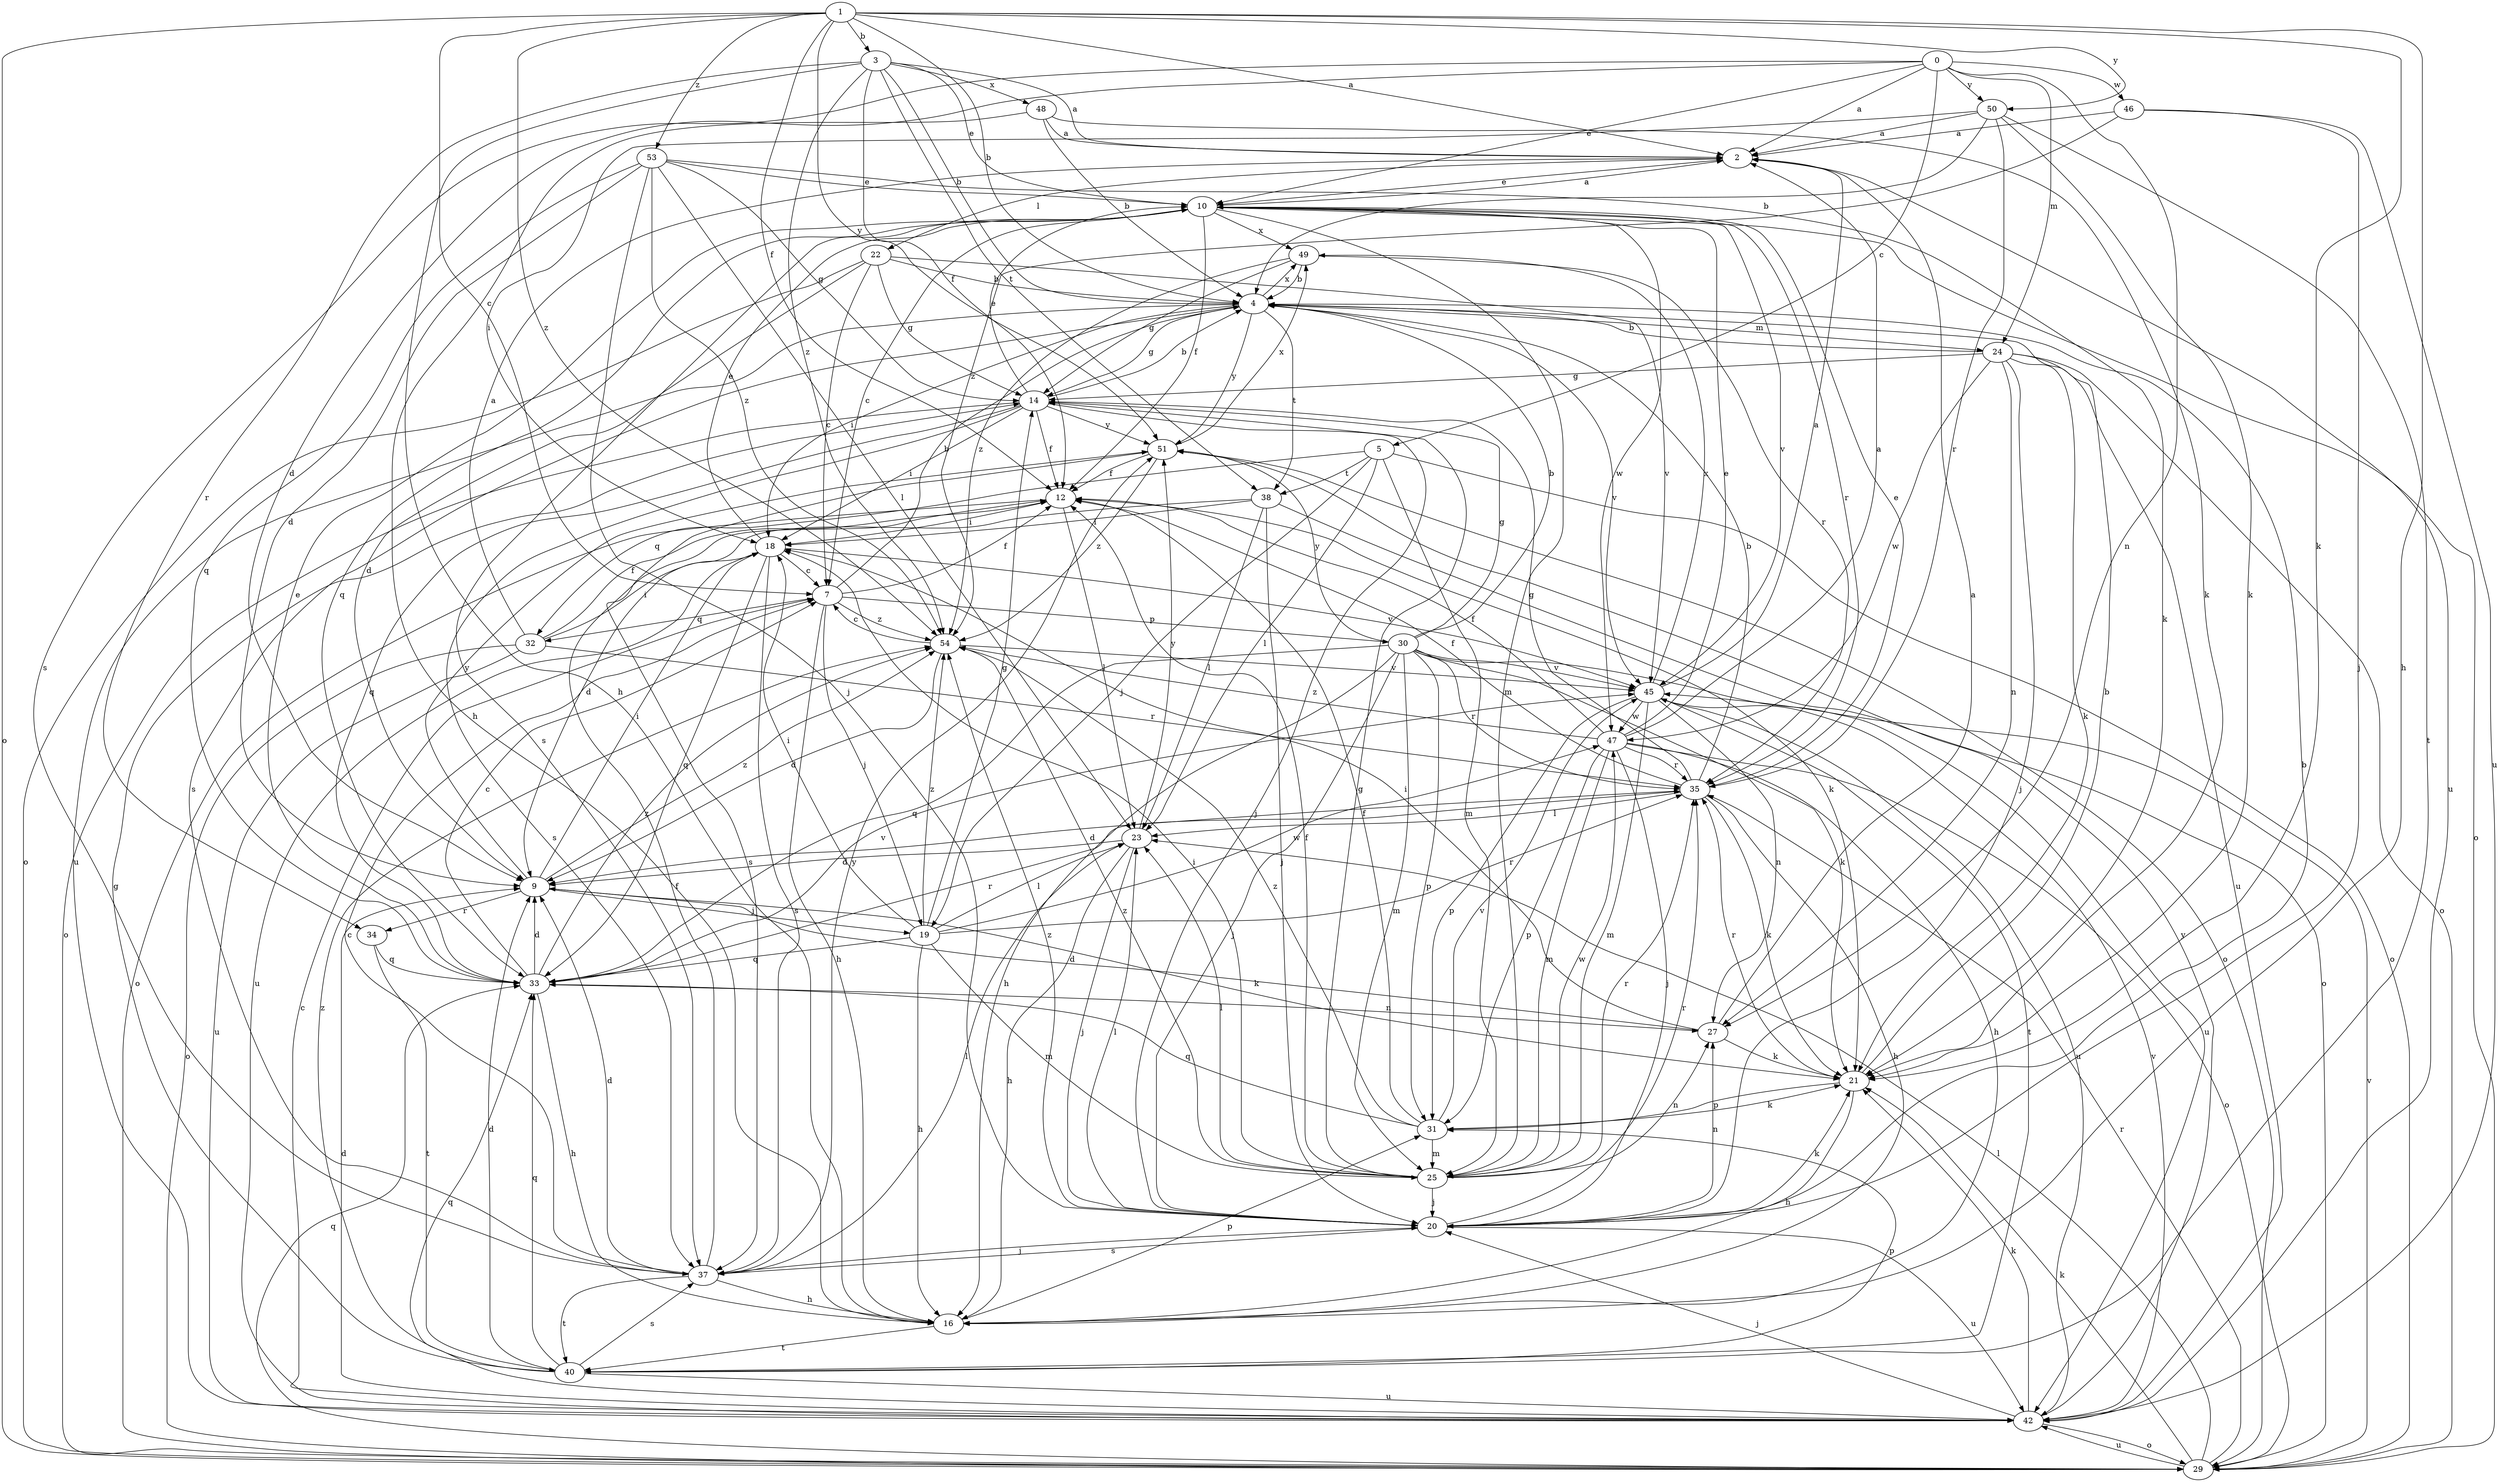 strict digraph  {
0;
1;
2;
3;
4;
5;
7;
9;
10;
12;
14;
16;
18;
19;
20;
21;
22;
23;
24;
25;
27;
29;
30;
31;
32;
33;
34;
35;
37;
38;
40;
42;
45;
46;
47;
48;
49;
50;
51;
53;
54;
0 -> 2  [label=a];
0 -> 5  [label=c];
0 -> 9  [label=d];
0 -> 10  [label=e];
0 -> 24  [label=m];
0 -> 27  [label=n];
0 -> 37  [label=s];
0 -> 46  [label=w];
0 -> 50  [label=y];
1 -> 2  [label=a];
1 -> 3  [label=b];
1 -> 4  [label=b];
1 -> 7  [label=c];
1 -> 12  [label=f];
1 -> 16  [label=h];
1 -> 21  [label=k];
1 -> 29  [label=o];
1 -> 50  [label=y];
1 -> 51  [label=y];
1 -> 53  [label=z];
1 -> 54  [label=z];
2 -> 10  [label=e];
2 -> 22  [label=l];
2 -> 42  [label=u];
3 -> 2  [label=a];
3 -> 4  [label=b];
3 -> 10  [label=e];
3 -> 12  [label=f];
3 -> 16  [label=h];
3 -> 34  [label=r];
3 -> 38  [label=t];
3 -> 48  [label=x];
3 -> 54  [label=z];
4 -> 14  [label=g];
4 -> 18  [label=i];
4 -> 24  [label=m];
4 -> 37  [label=s];
4 -> 38  [label=t];
4 -> 42  [label=u];
4 -> 45  [label=v];
4 -> 49  [label=x];
4 -> 51  [label=y];
5 -> 19  [label=j];
5 -> 23  [label=l];
5 -> 25  [label=m];
5 -> 29  [label=o];
5 -> 32  [label=q];
5 -> 38  [label=t];
7 -> 4  [label=b];
7 -> 12  [label=f];
7 -> 16  [label=h];
7 -> 19  [label=j];
7 -> 30  [label=p];
7 -> 32  [label=q];
7 -> 54  [label=z];
9 -> 18  [label=i];
9 -> 19  [label=j];
9 -> 21  [label=k];
9 -> 34  [label=r];
9 -> 51  [label=y];
9 -> 54  [label=z];
10 -> 2  [label=a];
10 -> 7  [label=c];
10 -> 12  [label=f];
10 -> 25  [label=m];
10 -> 29  [label=o];
10 -> 33  [label=q];
10 -> 35  [label=r];
10 -> 37  [label=s];
10 -> 45  [label=v];
10 -> 47  [label=w];
10 -> 49  [label=x];
12 -> 18  [label=i];
12 -> 21  [label=k];
12 -> 23  [label=l];
12 -> 29  [label=o];
14 -> 4  [label=b];
14 -> 10  [label=e];
14 -> 12  [label=f];
14 -> 18  [label=i];
14 -> 20  [label=j];
14 -> 29  [label=o];
14 -> 33  [label=q];
14 -> 37  [label=s];
14 -> 51  [label=y];
16 -> 31  [label=p];
16 -> 40  [label=t];
18 -> 7  [label=c];
18 -> 10  [label=e];
18 -> 33  [label=q];
18 -> 37  [label=s];
18 -> 42  [label=u];
18 -> 45  [label=v];
19 -> 14  [label=g];
19 -> 16  [label=h];
19 -> 18  [label=i];
19 -> 23  [label=l];
19 -> 25  [label=m];
19 -> 33  [label=q];
19 -> 35  [label=r];
19 -> 47  [label=w];
19 -> 54  [label=z];
20 -> 4  [label=b];
20 -> 21  [label=k];
20 -> 23  [label=l];
20 -> 27  [label=n];
20 -> 35  [label=r];
20 -> 37  [label=s];
20 -> 42  [label=u];
20 -> 54  [label=z];
21 -> 4  [label=b];
21 -> 16  [label=h];
21 -> 31  [label=p];
21 -> 35  [label=r];
22 -> 4  [label=b];
22 -> 7  [label=c];
22 -> 9  [label=d];
22 -> 14  [label=g];
22 -> 29  [label=o];
22 -> 45  [label=v];
23 -> 9  [label=d];
23 -> 16  [label=h];
23 -> 20  [label=j];
23 -> 51  [label=y];
24 -> 4  [label=b];
24 -> 14  [label=g];
24 -> 20  [label=j];
24 -> 21  [label=k];
24 -> 27  [label=n];
24 -> 29  [label=o];
24 -> 42  [label=u];
24 -> 47  [label=w];
25 -> 12  [label=f];
25 -> 14  [label=g];
25 -> 18  [label=i];
25 -> 20  [label=j];
25 -> 23  [label=l];
25 -> 27  [label=n];
25 -> 35  [label=r];
25 -> 47  [label=w];
25 -> 54  [label=z];
27 -> 2  [label=a];
27 -> 9  [label=d];
27 -> 18  [label=i];
27 -> 21  [label=k];
29 -> 21  [label=k];
29 -> 23  [label=l];
29 -> 33  [label=q];
29 -> 35  [label=r];
29 -> 42  [label=u];
29 -> 45  [label=v];
30 -> 4  [label=b];
30 -> 14  [label=g];
30 -> 16  [label=h];
30 -> 20  [label=j];
30 -> 21  [label=k];
30 -> 25  [label=m];
30 -> 31  [label=p];
30 -> 33  [label=q];
30 -> 35  [label=r];
30 -> 42  [label=u];
30 -> 45  [label=v];
30 -> 51  [label=y];
31 -> 12  [label=f];
31 -> 21  [label=k];
31 -> 25  [label=m];
31 -> 33  [label=q];
31 -> 45  [label=v];
31 -> 54  [label=z];
32 -> 2  [label=a];
32 -> 12  [label=f];
32 -> 18  [label=i];
32 -> 29  [label=o];
32 -> 35  [label=r];
32 -> 42  [label=u];
33 -> 7  [label=c];
33 -> 9  [label=d];
33 -> 10  [label=e];
33 -> 16  [label=h];
33 -> 27  [label=n];
33 -> 35  [label=r];
33 -> 45  [label=v];
33 -> 54  [label=z];
34 -> 33  [label=q];
34 -> 40  [label=t];
35 -> 4  [label=b];
35 -> 9  [label=d];
35 -> 10  [label=e];
35 -> 12  [label=f];
35 -> 14  [label=g];
35 -> 16  [label=h];
35 -> 21  [label=k];
35 -> 23  [label=l];
37 -> 7  [label=c];
37 -> 9  [label=d];
37 -> 12  [label=f];
37 -> 16  [label=h];
37 -> 20  [label=j];
37 -> 23  [label=l];
37 -> 40  [label=t];
37 -> 51  [label=y];
38 -> 9  [label=d];
38 -> 18  [label=i];
38 -> 20  [label=j];
38 -> 23  [label=l];
38 -> 29  [label=o];
40 -> 9  [label=d];
40 -> 14  [label=g];
40 -> 31  [label=p];
40 -> 33  [label=q];
40 -> 37  [label=s];
40 -> 42  [label=u];
40 -> 54  [label=z];
42 -> 7  [label=c];
42 -> 9  [label=d];
42 -> 20  [label=j];
42 -> 21  [label=k];
42 -> 29  [label=o];
42 -> 33  [label=q];
42 -> 45  [label=v];
42 -> 51  [label=y];
45 -> 2  [label=a];
45 -> 25  [label=m];
45 -> 27  [label=n];
45 -> 31  [label=p];
45 -> 40  [label=t];
45 -> 42  [label=u];
45 -> 47  [label=w];
45 -> 49  [label=x];
46 -> 2  [label=a];
46 -> 20  [label=j];
46 -> 42  [label=u];
46 -> 54  [label=z];
47 -> 2  [label=a];
47 -> 10  [label=e];
47 -> 12  [label=f];
47 -> 16  [label=h];
47 -> 20  [label=j];
47 -> 25  [label=m];
47 -> 29  [label=o];
47 -> 31  [label=p];
47 -> 35  [label=r];
47 -> 54  [label=z];
48 -> 2  [label=a];
48 -> 4  [label=b];
48 -> 16  [label=h];
48 -> 21  [label=k];
49 -> 4  [label=b];
49 -> 14  [label=g];
49 -> 35  [label=r];
49 -> 54  [label=z];
50 -> 2  [label=a];
50 -> 4  [label=b];
50 -> 18  [label=i];
50 -> 21  [label=k];
50 -> 35  [label=r];
50 -> 40  [label=t];
51 -> 12  [label=f];
51 -> 29  [label=o];
51 -> 37  [label=s];
51 -> 49  [label=x];
51 -> 54  [label=z];
53 -> 9  [label=d];
53 -> 10  [label=e];
53 -> 14  [label=g];
53 -> 20  [label=j];
53 -> 21  [label=k];
53 -> 23  [label=l];
53 -> 33  [label=q];
53 -> 54  [label=z];
54 -> 7  [label=c];
54 -> 9  [label=d];
54 -> 45  [label=v];
}

